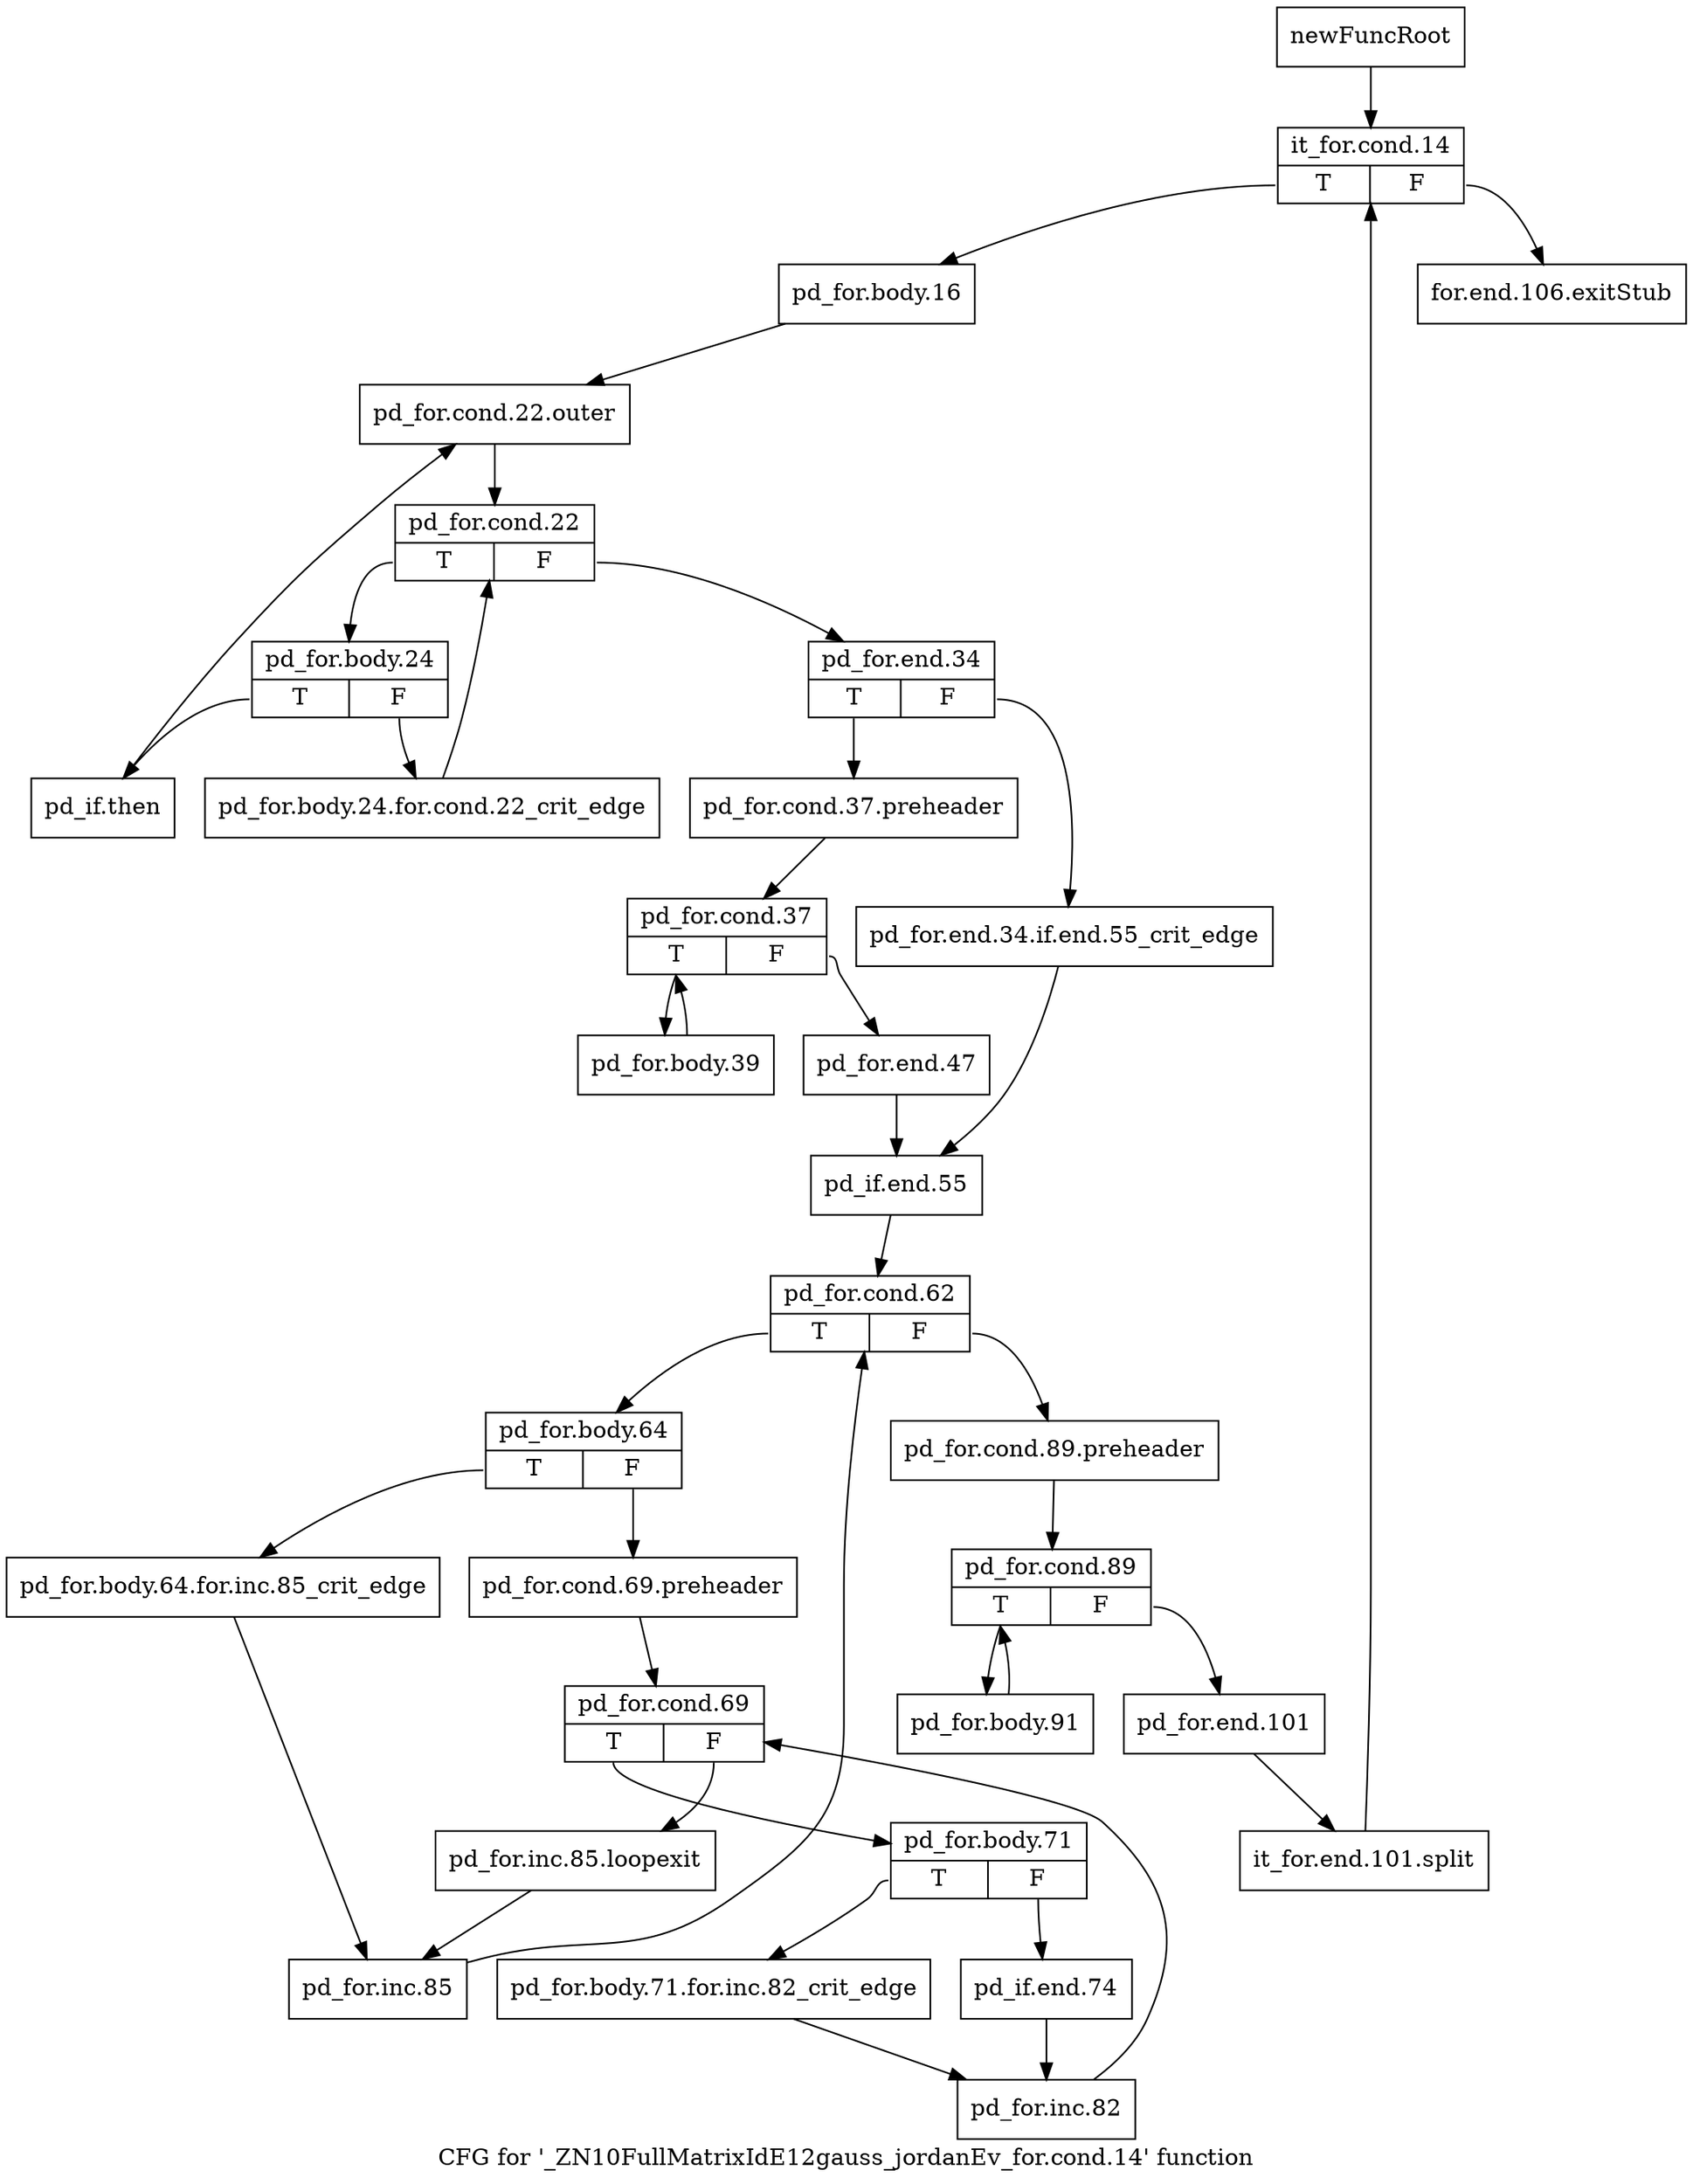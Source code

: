 digraph "CFG for '_ZN10FullMatrixIdE12gauss_jordanEv_for.cond.14' function" {
	label="CFG for '_ZN10FullMatrixIdE12gauss_jordanEv_for.cond.14' function";

	Node0x9296480 [shape=record,label="{newFuncRoot}"];
	Node0x9296480 -> Node0x9296a60;
	Node0x9296a10 [shape=record,label="{for.end.106.exitStub}"];
	Node0x9296a60 [shape=record,label="{it_for.cond.14|{<s0>T|<s1>F}}"];
	Node0x9296a60:s0 -> Node0x9296ab0;
	Node0x9296a60:s1 -> Node0x9296a10;
	Node0x9296ab0 [shape=record,label="{pd_for.body.16}"];
	Node0x9296ab0 -> Node0x9296b00;
	Node0x9296b00 [shape=record,label="{pd_for.cond.22.outer}"];
	Node0x9296b00 -> Node0x9296b50;
	Node0x9296b50 [shape=record,label="{pd_for.cond.22|{<s0>T|<s1>F}}"];
	Node0x9296b50:s0 -> Node0x9297280;
	Node0x9296b50:s1 -> Node0x9296ba0;
	Node0x9296ba0 [shape=record,label="{pd_for.end.34|{<s0>T|<s1>F}}"];
	Node0x9296ba0:s0 -> Node0x9296c40;
	Node0x9296ba0:s1 -> Node0x9296bf0;
	Node0x9296bf0 [shape=record,label="{pd_for.end.34.if.end.55_crit_edge}"];
	Node0x9296bf0 -> Node0x9296d30;
	Node0x9296c40 [shape=record,label="{pd_for.cond.37.preheader}"];
	Node0x9296c40 -> Node0x9296c90;
	Node0x9296c90 [shape=record,label="{pd_for.cond.37|{<s0>T|<s1>F}}"];
	Node0x9296c90:s0 -> Node0x9297230;
	Node0x9296c90:s1 -> Node0x9296ce0;
	Node0x9296ce0 [shape=record,label="{pd_for.end.47}"];
	Node0x9296ce0 -> Node0x9296d30;
	Node0x9296d30 [shape=record,label="{pd_if.end.55}"];
	Node0x9296d30 -> Node0x9296d80;
	Node0x9296d80 [shape=record,label="{pd_for.cond.62|{<s0>T|<s1>F}}"];
	Node0x9296d80:s0 -> Node0x9296f10;
	Node0x9296d80:s1 -> Node0x9296dd0;
	Node0x9296dd0 [shape=record,label="{pd_for.cond.89.preheader}"];
	Node0x9296dd0 -> Node0x9296e20;
	Node0x9296e20 [shape=record,label="{pd_for.cond.89|{<s0>T|<s1>F}}"];
	Node0x9296e20:s0 -> Node0x9296ec0;
	Node0x9296e20:s1 -> Node0x9296e70;
	Node0x9296e70 [shape=record,label="{pd_for.end.101}"];
	Node0x9296e70 -> Node0xb578870;
	Node0xb578870 [shape=record,label="{it_for.end.101.split}"];
	Node0xb578870 -> Node0x9296a60;
	Node0x9296ec0 [shape=record,label="{pd_for.body.91}"];
	Node0x9296ec0 -> Node0x9296e20;
	Node0x9296f10 [shape=record,label="{pd_for.body.64|{<s0>T|<s1>F}}"];
	Node0x9296f10:s0 -> Node0x9297190;
	Node0x9296f10:s1 -> Node0x9296f60;
	Node0x9296f60 [shape=record,label="{pd_for.cond.69.preheader}"];
	Node0x9296f60 -> Node0x9296fb0;
	Node0x9296fb0 [shape=record,label="{pd_for.cond.69|{<s0>T|<s1>F}}"];
	Node0x9296fb0:s0 -> Node0x9297050;
	Node0x9296fb0:s1 -> Node0x9297000;
	Node0x9297000 [shape=record,label="{pd_for.inc.85.loopexit}"];
	Node0x9297000 -> Node0x92971e0;
	Node0x9297050 [shape=record,label="{pd_for.body.71|{<s0>T|<s1>F}}"];
	Node0x9297050:s0 -> Node0x92970f0;
	Node0x9297050:s1 -> Node0x92970a0;
	Node0x92970a0 [shape=record,label="{pd_if.end.74}"];
	Node0x92970a0 -> Node0x9297140;
	Node0x92970f0 [shape=record,label="{pd_for.body.71.for.inc.82_crit_edge}"];
	Node0x92970f0 -> Node0x9297140;
	Node0x9297140 [shape=record,label="{pd_for.inc.82}"];
	Node0x9297140 -> Node0x9296fb0;
	Node0x9297190 [shape=record,label="{pd_for.body.64.for.inc.85_crit_edge}"];
	Node0x9297190 -> Node0x92971e0;
	Node0x92971e0 [shape=record,label="{pd_for.inc.85}"];
	Node0x92971e0 -> Node0x9296d80;
	Node0x9297230 [shape=record,label="{pd_for.body.39}"];
	Node0x9297230 -> Node0x9296c90;
	Node0x9297280 [shape=record,label="{pd_for.body.24|{<s0>T|<s1>F}}"];
	Node0x9297280:s0 -> Node0x9297320;
	Node0x9297280:s1 -> Node0x92972d0;
	Node0x92972d0 [shape=record,label="{pd_for.body.24.for.cond.22_crit_edge}"];
	Node0x92972d0 -> Node0x9296b50;
	Node0x9297320 [shape=record,label="{pd_if.then}"];
	Node0x9297320 -> Node0x9296b00;
}
